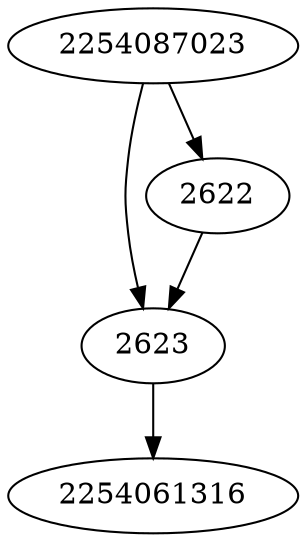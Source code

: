 strict digraph  {
2254061316;
2623;
2622;
2254087023;
2623 -> 2254061316;
2622 -> 2623;
2254087023 -> 2622;
2254087023 -> 2623;
}
